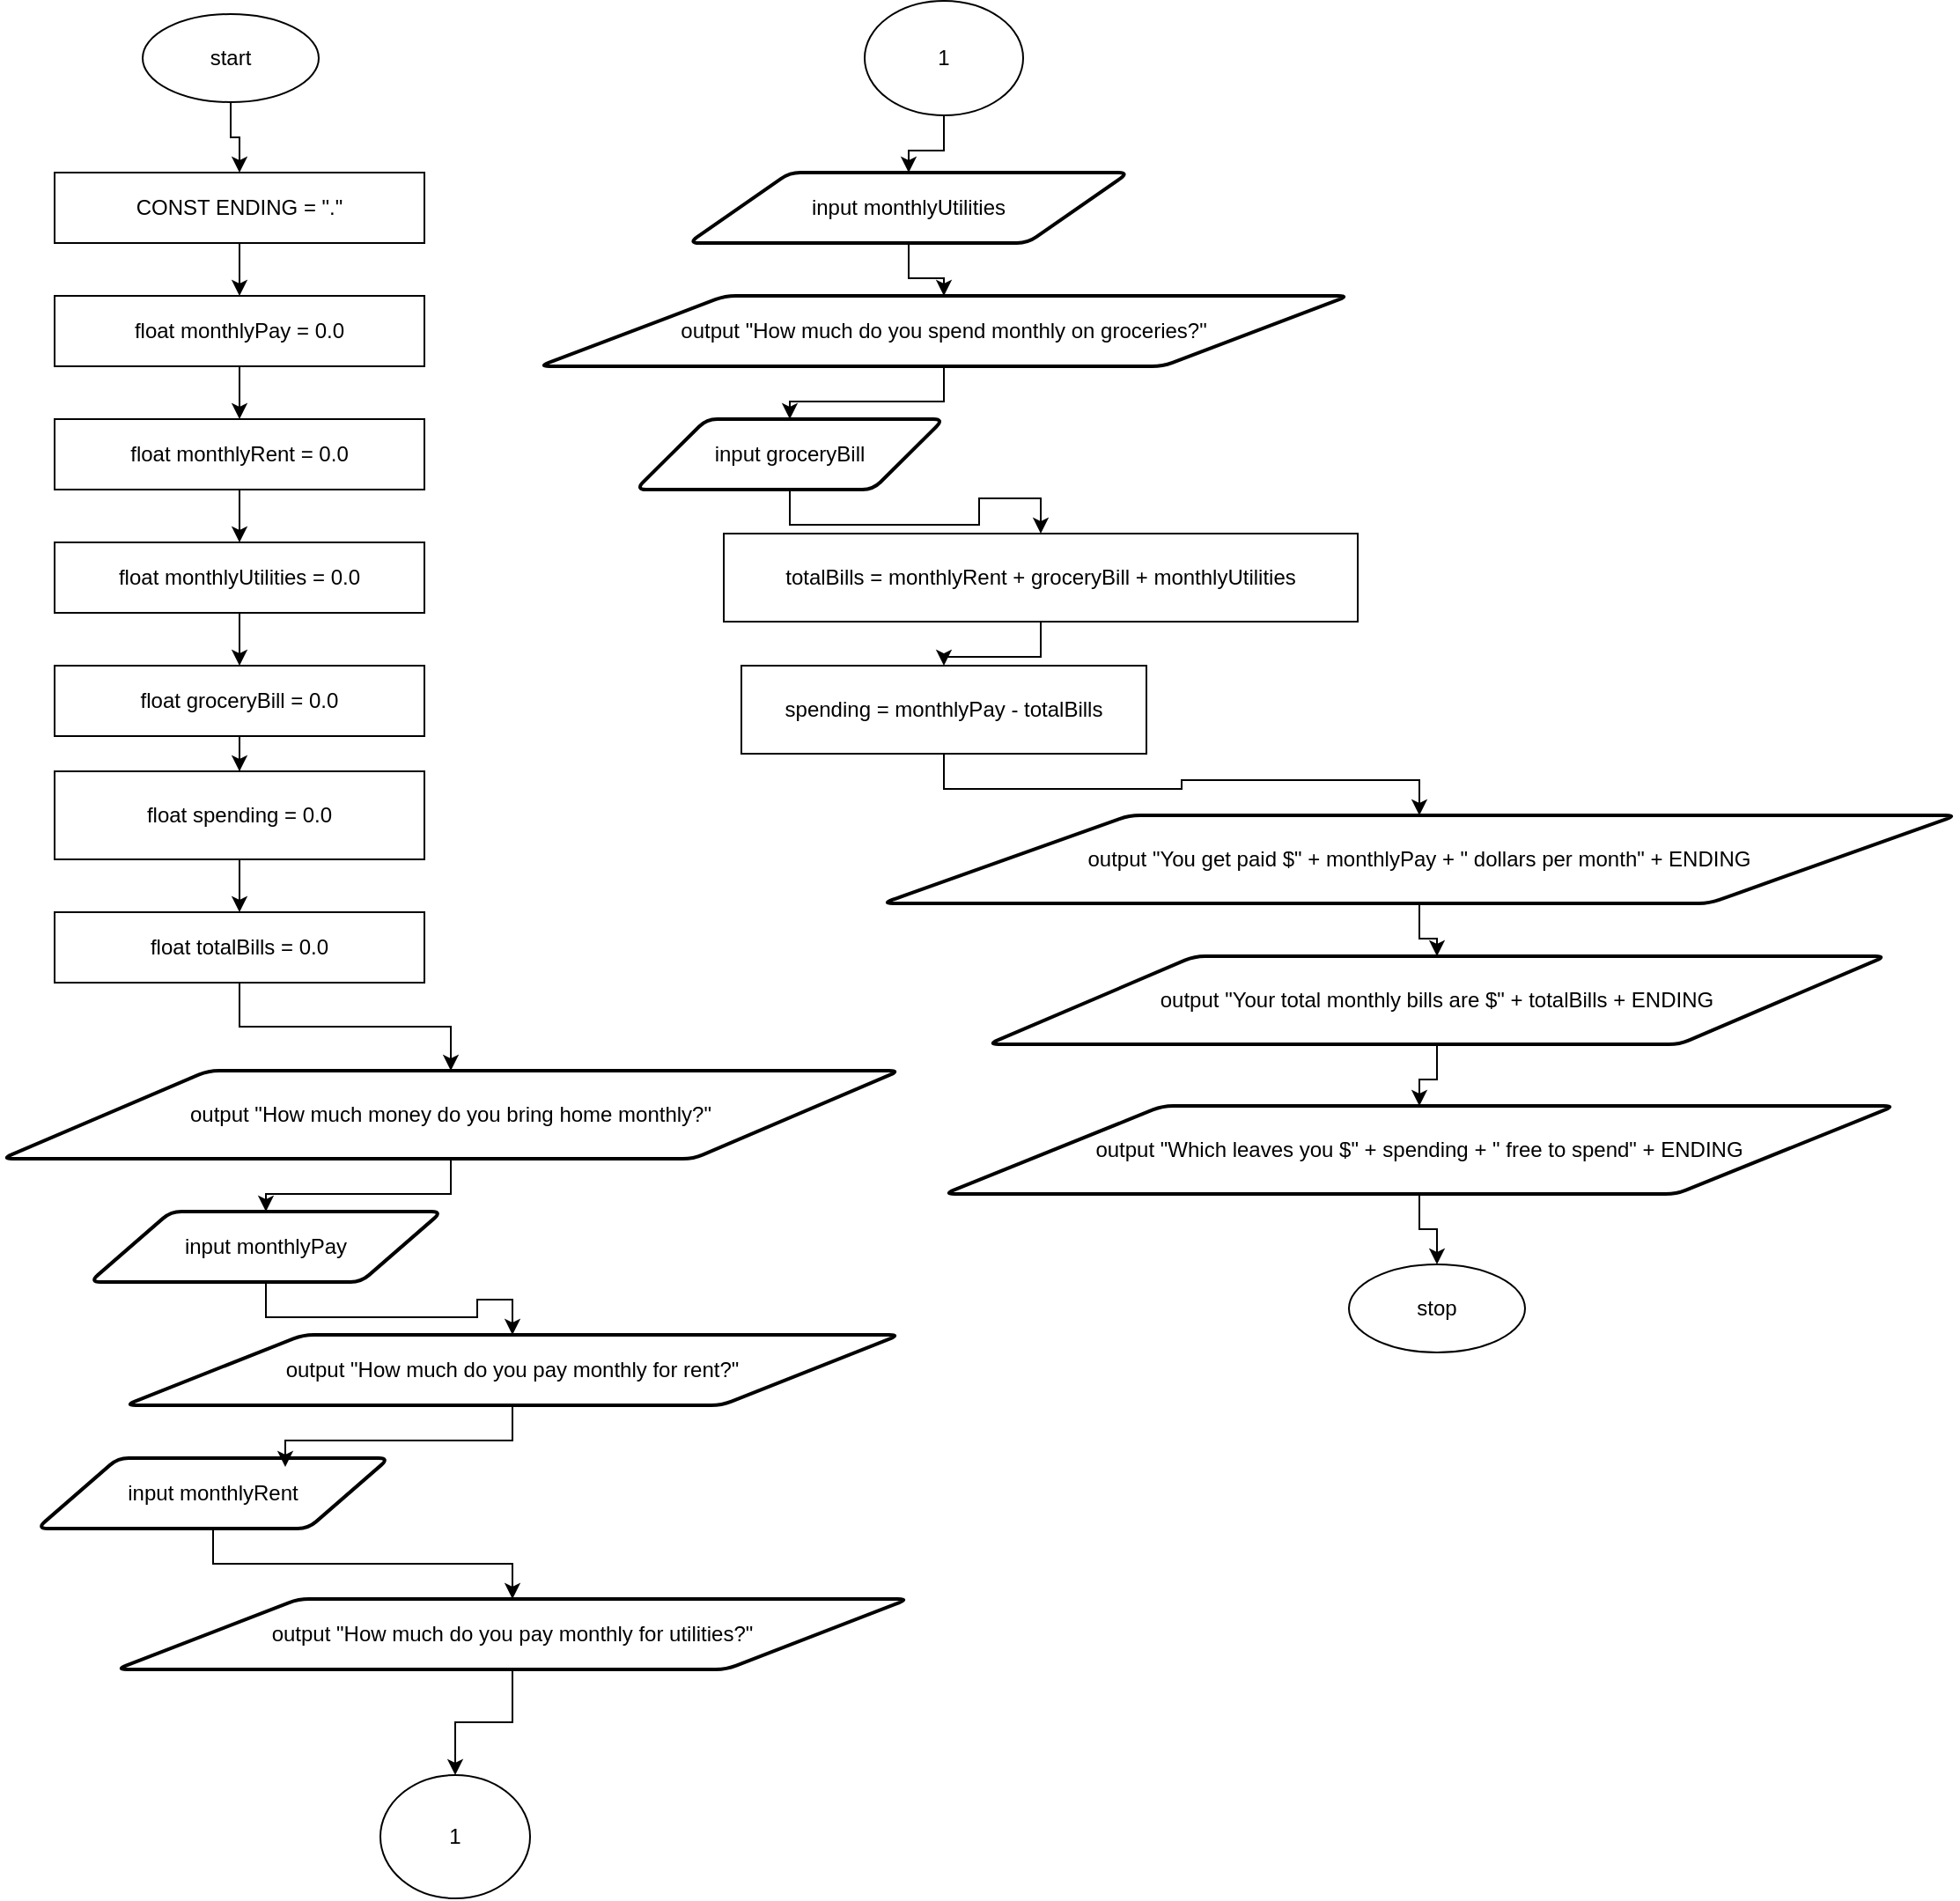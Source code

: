 <mxfile version="24.7.10">
  <diagram id="C5RBs43oDa-KdzZeNtuy" name="Page-1">
    <mxGraphModel dx="1084" dy="1036" grid="1" gridSize="10" guides="1" tooltips="1" connect="1" arrows="1" fold="1" page="1" pageScale="1" pageWidth="827" pageHeight="1169" math="0" shadow="0">
      <root>
        <mxCell id="WIyWlLk6GJQsqaUBKTNV-0" />
        <mxCell id="WIyWlLk6GJQsqaUBKTNV-1" parent="WIyWlLk6GJQsqaUBKTNV-0" />
        <mxCell id="dr-JlYP-XfggMamK9iXS-31" style="edgeStyle=orthogonalEdgeStyle;rounded=0;orthogonalLoop=1;jettySize=auto;html=1;" edge="1" parent="WIyWlLk6GJQsqaUBKTNV-1" source="dr-JlYP-XfggMamK9iXS-0" target="dr-JlYP-XfggMamK9iXS-2">
          <mxGeometry relative="1" as="geometry" />
        </mxCell>
        <mxCell id="dr-JlYP-XfggMamK9iXS-0" value="start" style="ellipse;whiteSpace=wrap;html=1;" vertex="1" parent="WIyWlLk6GJQsqaUBKTNV-1">
          <mxGeometry x="120" y="50" width="100" height="50" as="geometry" />
        </mxCell>
        <mxCell id="dr-JlYP-XfggMamK9iXS-10" style="edgeStyle=orthogonalEdgeStyle;rounded=0;orthogonalLoop=1;jettySize=auto;html=1;" edge="1" parent="WIyWlLk6GJQsqaUBKTNV-1" source="dr-JlYP-XfggMamK9iXS-2" target="dr-JlYP-XfggMamK9iXS-3">
          <mxGeometry relative="1" as="geometry" />
        </mxCell>
        <mxCell id="dr-JlYP-XfggMamK9iXS-2" value="CONST ENDING = &quot;.&quot;" style="rounded=0;whiteSpace=wrap;html=1;" vertex="1" parent="WIyWlLk6GJQsqaUBKTNV-1">
          <mxGeometry x="70" y="140" width="210" height="40" as="geometry" />
        </mxCell>
        <mxCell id="dr-JlYP-XfggMamK9iXS-11" style="edgeStyle=orthogonalEdgeStyle;rounded=0;orthogonalLoop=1;jettySize=auto;html=1;" edge="1" parent="WIyWlLk6GJQsqaUBKTNV-1" source="dr-JlYP-XfggMamK9iXS-3" target="dr-JlYP-XfggMamK9iXS-9">
          <mxGeometry relative="1" as="geometry" />
        </mxCell>
        <mxCell id="dr-JlYP-XfggMamK9iXS-3" value="float monthlyPay = 0.0" style="rounded=0;whiteSpace=wrap;html=1;" vertex="1" parent="WIyWlLk6GJQsqaUBKTNV-1">
          <mxGeometry x="70" y="210" width="210" height="40" as="geometry" />
        </mxCell>
        <mxCell id="dr-JlYP-XfggMamK9iXS-13" style="edgeStyle=orthogonalEdgeStyle;rounded=0;orthogonalLoop=1;jettySize=auto;html=1;" edge="1" parent="WIyWlLk6GJQsqaUBKTNV-1" source="dr-JlYP-XfggMamK9iXS-5" target="dr-JlYP-XfggMamK9iXS-6">
          <mxGeometry relative="1" as="geometry" />
        </mxCell>
        <mxCell id="dr-JlYP-XfggMamK9iXS-5" value="float monthlyUtilities = 0.0" style="rounded=0;whiteSpace=wrap;html=1;" vertex="1" parent="WIyWlLk6GJQsqaUBKTNV-1">
          <mxGeometry x="70" y="350" width="210" height="40" as="geometry" />
        </mxCell>
        <mxCell id="dr-JlYP-XfggMamK9iXS-14" style="edgeStyle=orthogonalEdgeStyle;rounded=0;orthogonalLoop=1;jettySize=auto;html=1;" edge="1" parent="WIyWlLk6GJQsqaUBKTNV-1" source="dr-JlYP-XfggMamK9iXS-6" target="dr-JlYP-XfggMamK9iXS-7">
          <mxGeometry relative="1" as="geometry" />
        </mxCell>
        <mxCell id="dr-JlYP-XfggMamK9iXS-6" value="float groceryBill = 0.0" style="rounded=0;whiteSpace=wrap;html=1;" vertex="1" parent="WIyWlLk6GJQsqaUBKTNV-1">
          <mxGeometry x="70" y="420" width="210" height="40" as="geometry" />
        </mxCell>
        <mxCell id="dr-JlYP-XfggMamK9iXS-15" style="edgeStyle=orthogonalEdgeStyle;rounded=0;orthogonalLoop=1;jettySize=auto;html=1;" edge="1" parent="WIyWlLk6GJQsqaUBKTNV-1" source="dr-JlYP-XfggMamK9iXS-7" target="dr-JlYP-XfggMamK9iXS-8">
          <mxGeometry relative="1" as="geometry" />
        </mxCell>
        <mxCell id="dr-JlYP-XfggMamK9iXS-7" value="float spending = 0.0" style="rounded=0;whiteSpace=wrap;html=1;" vertex="1" parent="WIyWlLk6GJQsqaUBKTNV-1">
          <mxGeometry x="70" y="480" width="210" height="50" as="geometry" />
        </mxCell>
        <mxCell id="dr-JlYP-XfggMamK9iXS-25" style="edgeStyle=orthogonalEdgeStyle;rounded=0;orthogonalLoop=1;jettySize=auto;html=1;" edge="1" parent="WIyWlLk6GJQsqaUBKTNV-1" source="dr-JlYP-XfggMamK9iXS-8" target="dr-JlYP-XfggMamK9iXS-16">
          <mxGeometry relative="1" as="geometry" />
        </mxCell>
        <mxCell id="dr-JlYP-XfggMamK9iXS-8" value="float totalBills = 0.0" style="rounded=0;whiteSpace=wrap;html=1;" vertex="1" parent="WIyWlLk6GJQsqaUBKTNV-1">
          <mxGeometry x="70" y="560" width="210" height="40" as="geometry" />
        </mxCell>
        <mxCell id="dr-JlYP-XfggMamK9iXS-12" style="edgeStyle=orthogonalEdgeStyle;rounded=0;orthogonalLoop=1;jettySize=auto;html=1;" edge="1" parent="WIyWlLk6GJQsqaUBKTNV-1" source="dr-JlYP-XfggMamK9iXS-9" target="dr-JlYP-XfggMamK9iXS-5">
          <mxGeometry relative="1" as="geometry" />
        </mxCell>
        <mxCell id="dr-JlYP-XfggMamK9iXS-9" value="float monthlyRent = 0.0" style="rounded=0;whiteSpace=wrap;html=1;" vertex="1" parent="WIyWlLk6GJQsqaUBKTNV-1">
          <mxGeometry x="70" y="280" width="210" height="40" as="geometry" />
        </mxCell>
        <mxCell id="dr-JlYP-XfggMamK9iXS-26" style="edgeStyle=orthogonalEdgeStyle;rounded=0;orthogonalLoop=1;jettySize=auto;html=1;" edge="1" parent="WIyWlLk6GJQsqaUBKTNV-1" source="dr-JlYP-XfggMamK9iXS-16" target="dr-JlYP-XfggMamK9iXS-17">
          <mxGeometry relative="1" as="geometry" />
        </mxCell>
        <mxCell id="dr-JlYP-XfggMamK9iXS-16" value="output &quot;How much money do you bring home monthly?&quot;" style="shape=parallelogram;html=1;strokeWidth=2;perimeter=parallelogramPerimeter;whiteSpace=wrap;rounded=1;arcSize=12;size=0.23;" vertex="1" parent="WIyWlLk6GJQsqaUBKTNV-1">
          <mxGeometry x="40" y="650" width="510" height="50" as="geometry" />
        </mxCell>
        <mxCell id="dr-JlYP-XfggMamK9iXS-27" style="edgeStyle=orthogonalEdgeStyle;rounded=0;orthogonalLoop=1;jettySize=auto;html=1;" edge="1" parent="WIyWlLk6GJQsqaUBKTNV-1" source="dr-JlYP-XfggMamK9iXS-17" target="dr-JlYP-XfggMamK9iXS-18">
          <mxGeometry relative="1" as="geometry" />
        </mxCell>
        <mxCell id="dr-JlYP-XfggMamK9iXS-17" value="input monthlyPay" style="shape=parallelogram;html=1;strokeWidth=2;perimeter=parallelogramPerimeter;whiteSpace=wrap;rounded=1;arcSize=12;size=0.23;" vertex="1" parent="WIyWlLk6GJQsqaUBKTNV-1">
          <mxGeometry x="90" y="730" width="200" height="40" as="geometry" />
        </mxCell>
        <mxCell id="dr-JlYP-XfggMamK9iXS-18" value="output &quot;How much do you pay monthly for rent?&quot;" style="shape=parallelogram;html=1;strokeWidth=2;perimeter=parallelogramPerimeter;whiteSpace=wrap;rounded=1;arcSize=12;size=0.23;" vertex="1" parent="WIyWlLk6GJQsqaUBKTNV-1">
          <mxGeometry x="110" y="800" width="440" height="40" as="geometry" />
        </mxCell>
        <mxCell id="dr-JlYP-XfggMamK9iXS-29" style="edgeStyle=orthogonalEdgeStyle;rounded=0;orthogonalLoop=1;jettySize=auto;html=1;" edge="1" parent="WIyWlLk6GJQsqaUBKTNV-1" source="dr-JlYP-XfggMamK9iXS-19" target="dr-JlYP-XfggMamK9iXS-20">
          <mxGeometry relative="1" as="geometry" />
        </mxCell>
        <mxCell id="dr-JlYP-XfggMamK9iXS-19" value="input monthlyRent" style="shape=parallelogram;html=1;strokeWidth=2;perimeter=parallelogramPerimeter;whiteSpace=wrap;rounded=1;arcSize=12;size=0.23;" vertex="1" parent="WIyWlLk6GJQsqaUBKTNV-1">
          <mxGeometry x="60" y="870" width="200" height="40" as="geometry" />
        </mxCell>
        <mxCell id="dr-JlYP-XfggMamK9iXS-30" style="edgeStyle=orthogonalEdgeStyle;rounded=0;orthogonalLoop=1;jettySize=auto;html=1;" edge="1" parent="WIyWlLk6GJQsqaUBKTNV-1" source="dr-JlYP-XfggMamK9iXS-20" target="dr-JlYP-XfggMamK9iXS-24">
          <mxGeometry relative="1" as="geometry" />
        </mxCell>
        <mxCell id="dr-JlYP-XfggMamK9iXS-20" value="output &quot;How much do you pay monthly for utilities?&quot;" style="shape=parallelogram;html=1;strokeWidth=2;perimeter=parallelogramPerimeter;whiteSpace=wrap;rounded=1;arcSize=12;size=0.23;" vertex="1" parent="WIyWlLk6GJQsqaUBKTNV-1">
          <mxGeometry x="105" y="950" width="450" height="40" as="geometry" />
        </mxCell>
        <mxCell id="dr-JlYP-XfggMamK9iXS-41" style="edgeStyle=orthogonalEdgeStyle;rounded=0;orthogonalLoop=1;jettySize=auto;html=1;" edge="1" parent="WIyWlLk6GJQsqaUBKTNV-1" source="dr-JlYP-XfggMamK9iXS-21" target="dr-JlYP-XfggMamK9iXS-33">
          <mxGeometry relative="1" as="geometry" />
        </mxCell>
        <mxCell id="dr-JlYP-XfggMamK9iXS-21" value="input groceryBill" style="shape=parallelogram;html=1;strokeWidth=2;perimeter=parallelogramPerimeter;whiteSpace=wrap;rounded=1;arcSize=12;size=0.23;" vertex="1" parent="WIyWlLk6GJQsqaUBKTNV-1">
          <mxGeometry x="400" y="280" width="175" height="40" as="geometry" />
        </mxCell>
        <mxCell id="dr-JlYP-XfggMamK9iXS-40" style="edgeStyle=orthogonalEdgeStyle;rounded=0;orthogonalLoop=1;jettySize=auto;html=1;" edge="1" parent="WIyWlLk6GJQsqaUBKTNV-1" source="dr-JlYP-XfggMamK9iXS-22" target="dr-JlYP-XfggMamK9iXS-21">
          <mxGeometry relative="1" as="geometry" />
        </mxCell>
        <mxCell id="dr-JlYP-XfggMamK9iXS-22" value="output &quot;How much do you spend monthly on groceries?&quot;" style="shape=parallelogram;html=1;strokeWidth=2;perimeter=parallelogramPerimeter;whiteSpace=wrap;rounded=1;arcSize=12;size=0.23;" vertex="1" parent="WIyWlLk6GJQsqaUBKTNV-1">
          <mxGeometry x="345" y="210" width="460" height="40" as="geometry" />
        </mxCell>
        <mxCell id="dr-JlYP-XfggMamK9iXS-39" style="edgeStyle=orthogonalEdgeStyle;rounded=0;orthogonalLoop=1;jettySize=auto;html=1;" edge="1" parent="WIyWlLk6GJQsqaUBKTNV-1" source="dr-JlYP-XfggMamK9iXS-23" target="dr-JlYP-XfggMamK9iXS-22">
          <mxGeometry relative="1" as="geometry" />
        </mxCell>
        <mxCell id="dr-JlYP-XfggMamK9iXS-23" value="input monthlyUtilities" style="shape=parallelogram;html=1;strokeWidth=2;perimeter=parallelogramPerimeter;whiteSpace=wrap;rounded=1;arcSize=12;size=0.23;" vertex="1" parent="WIyWlLk6GJQsqaUBKTNV-1">
          <mxGeometry x="430" y="140" width="250" height="40" as="geometry" />
        </mxCell>
        <mxCell id="dr-JlYP-XfggMamK9iXS-24" value="1" style="ellipse;whiteSpace=wrap;html=1;" vertex="1" parent="WIyWlLk6GJQsqaUBKTNV-1">
          <mxGeometry x="255" y="1050" width="85" height="70" as="geometry" />
        </mxCell>
        <mxCell id="dr-JlYP-XfggMamK9iXS-28" style="edgeStyle=orthogonalEdgeStyle;rounded=0;orthogonalLoop=1;jettySize=auto;html=1;entryX=0.705;entryY=0.125;entryDx=0;entryDy=0;entryPerimeter=0;" edge="1" parent="WIyWlLk6GJQsqaUBKTNV-1" source="dr-JlYP-XfggMamK9iXS-18" target="dr-JlYP-XfggMamK9iXS-19">
          <mxGeometry relative="1" as="geometry" />
        </mxCell>
        <mxCell id="dr-JlYP-XfggMamK9iXS-38" style="edgeStyle=orthogonalEdgeStyle;rounded=0;orthogonalLoop=1;jettySize=auto;html=1;" edge="1" parent="WIyWlLk6GJQsqaUBKTNV-1" source="dr-JlYP-XfggMamK9iXS-32" target="dr-JlYP-XfggMamK9iXS-23">
          <mxGeometry relative="1" as="geometry" />
        </mxCell>
        <mxCell id="dr-JlYP-XfggMamK9iXS-32" value="1" style="ellipse;whiteSpace=wrap;html=1;" vertex="1" parent="WIyWlLk6GJQsqaUBKTNV-1">
          <mxGeometry x="530" y="42.5" width="90" height="65" as="geometry" />
        </mxCell>
        <mxCell id="dr-JlYP-XfggMamK9iXS-42" style="edgeStyle=orthogonalEdgeStyle;rounded=0;orthogonalLoop=1;jettySize=auto;html=1;" edge="1" parent="WIyWlLk6GJQsqaUBKTNV-1" source="dr-JlYP-XfggMamK9iXS-33" target="dr-JlYP-XfggMamK9iXS-34">
          <mxGeometry relative="1" as="geometry" />
        </mxCell>
        <mxCell id="dr-JlYP-XfggMamK9iXS-33" value="totalBills = monthlyRent + groceryBill + monthlyUtilities" style="rounded=0;whiteSpace=wrap;html=1;" vertex="1" parent="WIyWlLk6GJQsqaUBKTNV-1">
          <mxGeometry x="450" y="345" width="360" height="50" as="geometry" />
        </mxCell>
        <mxCell id="dr-JlYP-XfggMamK9iXS-43" style="edgeStyle=orthogonalEdgeStyle;rounded=0;orthogonalLoop=1;jettySize=auto;html=1;" edge="1" parent="WIyWlLk6GJQsqaUBKTNV-1" source="dr-JlYP-XfggMamK9iXS-34" target="dr-JlYP-XfggMamK9iXS-35">
          <mxGeometry relative="1" as="geometry" />
        </mxCell>
        <mxCell id="dr-JlYP-XfggMamK9iXS-34" value="spending = monthlyPay - totalBills" style="rounded=0;whiteSpace=wrap;html=1;" vertex="1" parent="WIyWlLk6GJQsqaUBKTNV-1">
          <mxGeometry x="460" y="420" width="230" height="50" as="geometry" />
        </mxCell>
        <mxCell id="dr-JlYP-XfggMamK9iXS-44" style="edgeStyle=orthogonalEdgeStyle;rounded=0;orthogonalLoop=1;jettySize=auto;html=1;" edge="1" parent="WIyWlLk6GJQsqaUBKTNV-1" source="dr-JlYP-XfggMamK9iXS-35" target="dr-JlYP-XfggMamK9iXS-36">
          <mxGeometry relative="1" as="geometry" />
        </mxCell>
        <mxCell id="dr-JlYP-XfggMamK9iXS-35" value="output &quot;You get paid $&quot; + monthlyPay + &quot; dollars per month&quot; + ENDING" style="shape=parallelogram;html=1;strokeWidth=2;perimeter=parallelogramPerimeter;whiteSpace=wrap;rounded=1;arcSize=12;size=0.23;" vertex="1" parent="WIyWlLk6GJQsqaUBKTNV-1">
          <mxGeometry x="540" y="505" width="610" height="50" as="geometry" />
        </mxCell>
        <mxCell id="dr-JlYP-XfggMamK9iXS-45" style="edgeStyle=orthogonalEdgeStyle;rounded=0;orthogonalLoop=1;jettySize=auto;html=1;" edge="1" parent="WIyWlLk6GJQsqaUBKTNV-1" source="dr-JlYP-XfggMamK9iXS-36" target="dr-JlYP-XfggMamK9iXS-37">
          <mxGeometry relative="1" as="geometry" />
        </mxCell>
        <mxCell id="dr-JlYP-XfggMamK9iXS-36" value="output &quot;Your total monthly bills are $&quot; + totalBills + ENDING" style="shape=parallelogram;html=1;strokeWidth=2;perimeter=parallelogramPerimeter;whiteSpace=wrap;rounded=1;arcSize=12;size=0.23;" vertex="1" parent="WIyWlLk6GJQsqaUBKTNV-1">
          <mxGeometry x="600" y="585" width="510" height="50" as="geometry" />
        </mxCell>
        <mxCell id="dr-JlYP-XfggMamK9iXS-47" style="edgeStyle=orthogonalEdgeStyle;rounded=0;orthogonalLoop=1;jettySize=auto;html=1;" edge="1" parent="WIyWlLk6GJQsqaUBKTNV-1" source="dr-JlYP-XfggMamK9iXS-37" target="dr-JlYP-XfggMamK9iXS-46">
          <mxGeometry relative="1" as="geometry" />
        </mxCell>
        <mxCell id="dr-JlYP-XfggMamK9iXS-37" value="output &quot;Which leaves you $&quot; + spending + &quot; free to spend&quot; + ENDING" style="shape=parallelogram;html=1;strokeWidth=2;perimeter=parallelogramPerimeter;whiteSpace=wrap;rounded=1;arcSize=12;size=0.23;" vertex="1" parent="WIyWlLk6GJQsqaUBKTNV-1">
          <mxGeometry x="575" y="670" width="540" height="50" as="geometry" />
        </mxCell>
        <mxCell id="dr-JlYP-XfggMamK9iXS-46" value="stop" style="ellipse;whiteSpace=wrap;html=1;" vertex="1" parent="WIyWlLk6GJQsqaUBKTNV-1">
          <mxGeometry x="805" y="760" width="100" height="50" as="geometry" />
        </mxCell>
      </root>
    </mxGraphModel>
  </diagram>
</mxfile>
